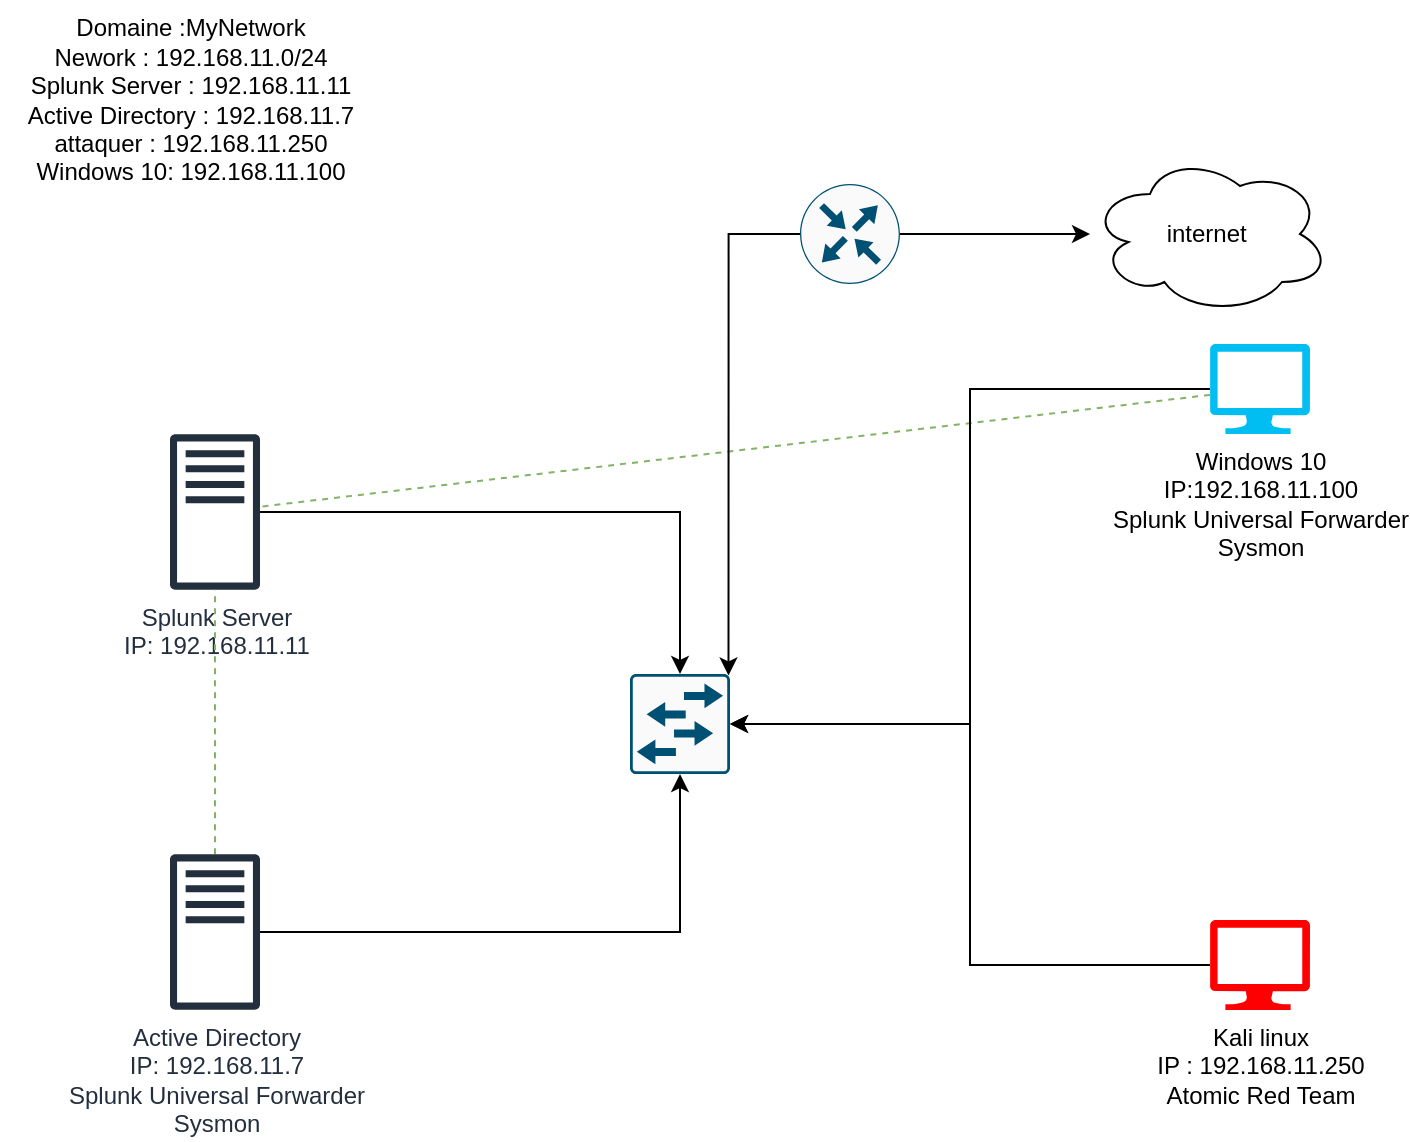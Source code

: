 <mxfile version="24.7.7">
  <diagram name="Page-1" id="EitK8SUpgTmLAnZ7iSZS">
    <mxGraphModel dx="880" dy="1661" grid="1" gridSize="10" guides="1" tooltips="1" connect="1" arrows="1" fold="1" page="1" pageScale="1" pageWidth="850" pageHeight="1100" math="0" shadow="0">
      <root>
        <mxCell id="0" />
        <mxCell id="1" parent="0" />
        <mxCell id="dxT098TC_KYE80S2nooN-20" style="rounded=0;orthogonalLoop=1;jettySize=auto;html=1;dashed=1;endArrow=none;endFill=0;jumpStyle=none;fillColor=#d5e8d4;strokeColor=#82b366;" parent="1" source="dxT098TC_KYE80S2nooN-1" target="dxT098TC_KYE80S2nooN-3" edge="1">
          <mxGeometry relative="1" as="geometry" />
        </mxCell>
        <mxCell id="dxT098TC_KYE80S2nooN-1" value="Windows 10&lt;br&gt;IP:192.168.11.100&lt;div&gt;Splunk Universal Forwarder&lt;br&gt;Sysmon&lt;/div&gt;" style="verticalLabelPosition=bottom;html=1;verticalAlign=top;align=center;strokeColor=none;fillColor=#00BEF2;shape=mxgraph.azure.computer;pointerEvents=1;" parent="1" vertex="1">
          <mxGeometry x="660" y="5" width="50" height="45" as="geometry" />
        </mxCell>
        <mxCell id="dxT098TC_KYE80S2nooN-2" value="Kali linux&lt;br&gt;IP : 192.168.11.250&lt;div&gt;Atomic Red Team&lt;/div&gt;" style="verticalLabelPosition=bottom;html=1;verticalAlign=top;align=center;strokeColor=none;fillColor=#FF0000;shape=mxgraph.azure.computer;pointerEvents=1;" parent="1" vertex="1">
          <mxGeometry x="660" y="293" width="50" height="45" as="geometry" />
        </mxCell>
        <mxCell id="dxT098TC_KYE80S2nooN-3" value="Splunk Server&lt;br&gt;IP: 192.168.11.11" style="sketch=0;outlineConnect=0;fontColor=#232F3E;gradientColor=none;fillColor=#232F3D;strokeColor=none;dashed=0;verticalLabelPosition=bottom;verticalAlign=top;align=center;html=1;fontSize=12;fontStyle=0;aspect=fixed;pointerEvents=1;shape=mxgraph.aws4.traditional_server;" parent="1" vertex="1">
          <mxGeometry x="140" y="50" width="45" height="78" as="geometry" />
        </mxCell>
        <mxCell id="dxT098TC_KYE80S2nooN-23" style="rounded=0;orthogonalLoop=1;jettySize=auto;html=1;fillColor=#d5e8d4;strokeColor=#82b366;dashed=1;endArrow=none;endFill=0;" parent="1" source="dxT098TC_KYE80S2nooN-4" target="dxT098TC_KYE80S2nooN-3" edge="1">
          <mxGeometry relative="1" as="geometry" />
        </mxCell>
        <mxCell id="dxT098TC_KYE80S2nooN-4" value="Active Directory&lt;br&gt;IP: 192.168.11.7&lt;br&gt;Splunk Universal Forwarder&lt;br&gt;Sysmon" style="sketch=0;outlineConnect=0;fontColor=#232F3E;gradientColor=none;fillColor=#232F3D;strokeColor=none;dashed=0;verticalLabelPosition=bottom;verticalAlign=top;align=center;html=1;fontSize=12;fontStyle=0;aspect=fixed;pointerEvents=1;shape=mxgraph.aws4.traditional_server;" parent="1" vertex="1">
          <mxGeometry x="140" y="260" width="45" height="78" as="geometry" />
        </mxCell>
        <mxCell id="dxT098TC_KYE80S2nooN-5" value="" style="sketch=0;points=[[0.015,0.015,0],[0.985,0.015,0],[0.985,0.985,0],[0.015,0.985,0],[0.25,0,0],[0.5,0,0],[0.75,0,0],[1,0.25,0],[1,0.5,0],[1,0.75,0],[0.75,1,0],[0.5,1,0],[0.25,1,0],[0,0.75,0],[0,0.5,0],[0,0.25,0]];verticalLabelPosition=bottom;html=1;verticalAlign=top;aspect=fixed;align=center;pointerEvents=1;shape=mxgraph.cisco19.rect;prIcon=workgroup_switch;fillColor=#FAFAFA;strokeColor=#005073;" parent="1" vertex="1">
          <mxGeometry x="370" y="170" width="50" height="50" as="geometry" />
        </mxCell>
        <mxCell id="dxT098TC_KYE80S2nooN-17" style="edgeStyle=orthogonalEdgeStyle;rounded=0;orthogonalLoop=1;jettySize=auto;html=1;" parent="1" source="dxT098TC_KYE80S2nooN-6" target="dxT098TC_KYE80S2nooN-7" edge="1">
          <mxGeometry relative="1" as="geometry" />
        </mxCell>
        <mxCell id="dxT098TC_KYE80S2nooN-6" value="" style="sketch=0;points=[[0.5,0,0],[1,0.5,0],[0.5,1,0],[0,0.5,0],[0.145,0.145,0],[0.856,0.145,0],[0.855,0.856,0],[0.145,0.855,0]];verticalLabelPosition=bottom;html=1;verticalAlign=top;aspect=fixed;align=center;pointerEvents=1;shape=mxgraph.cisco19.rect;prIcon=router;fillColor=#FAFAFA;strokeColor=#005073;" parent="1" vertex="1">
          <mxGeometry x="455" y="-75" width="50" height="50" as="geometry" />
        </mxCell>
        <mxCell id="dxT098TC_KYE80S2nooN-7" value="internet&amp;nbsp;" style="ellipse;shape=cloud;whiteSpace=wrap;html=1;" parent="1" vertex="1">
          <mxGeometry x="600" y="-90" width="120" height="80" as="geometry" />
        </mxCell>
        <mxCell id="dxT098TC_KYE80S2nooN-9" style="edgeStyle=orthogonalEdgeStyle;rounded=0;orthogonalLoop=1;jettySize=auto;html=1;entryX=0.5;entryY=0;entryDx=0;entryDy=0;entryPerimeter=0;" parent="1" source="dxT098TC_KYE80S2nooN-3" target="dxT098TC_KYE80S2nooN-5" edge="1">
          <mxGeometry relative="1" as="geometry" />
        </mxCell>
        <mxCell id="dxT098TC_KYE80S2nooN-10" style="edgeStyle=orthogonalEdgeStyle;rounded=0;orthogonalLoop=1;jettySize=auto;html=1;entryX=0.5;entryY=1;entryDx=0;entryDy=0;entryPerimeter=0;" parent="1" source="dxT098TC_KYE80S2nooN-4" target="dxT098TC_KYE80S2nooN-5" edge="1">
          <mxGeometry relative="1" as="geometry" />
        </mxCell>
        <mxCell id="dxT098TC_KYE80S2nooN-11" style="edgeStyle=orthogonalEdgeStyle;rounded=0;orthogonalLoop=1;jettySize=auto;html=1;entryX=1;entryY=0.5;entryDx=0;entryDy=0;entryPerimeter=0;" parent="1" source="dxT098TC_KYE80S2nooN-2" target="dxT098TC_KYE80S2nooN-5" edge="1">
          <mxGeometry relative="1" as="geometry" />
        </mxCell>
        <mxCell id="dxT098TC_KYE80S2nooN-12" style="edgeStyle=orthogonalEdgeStyle;rounded=0;orthogonalLoop=1;jettySize=auto;html=1;entryX=1;entryY=0.5;entryDx=0;entryDy=0;entryPerimeter=0;" parent="1" source="dxT098TC_KYE80S2nooN-1" target="dxT098TC_KYE80S2nooN-5" edge="1">
          <mxGeometry relative="1" as="geometry" />
        </mxCell>
        <mxCell id="dxT098TC_KYE80S2nooN-13" style="edgeStyle=orthogonalEdgeStyle;rounded=0;orthogonalLoop=1;jettySize=auto;html=1;entryX=0.985;entryY=0.015;entryDx=0;entryDy=0;entryPerimeter=0;" parent="1" source="dxT098TC_KYE80S2nooN-6" target="dxT098TC_KYE80S2nooN-5" edge="1">
          <mxGeometry relative="1" as="geometry" />
        </mxCell>
        <mxCell id="dxT098TC_KYE80S2nooN-18" value="Domaine :MyNetwork&lt;div&gt;Nework : 192.168.11.0/24&lt;/div&gt;&lt;div&gt;Splunk Server : 192.168.11.11&lt;/div&gt;&lt;div&gt;Active Directory : 192.168.11.7&lt;/div&gt;&lt;div&gt;attaquer : 192.168.11.250&lt;/div&gt;&lt;div&gt;Windows 10: 192.168.11.100&lt;/div&gt;" style="text;html=1;align=center;verticalAlign=middle;resizable=0;points=[];autosize=1;strokeColor=none;fillColor=none;" parent="1" vertex="1">
          <mxGeometry x="55" y="-167" width="190" height="100" as="geometry" />
        </mxCell>
      </root>
    </mxGraphModel>
  </diagram>
</mxfile>
